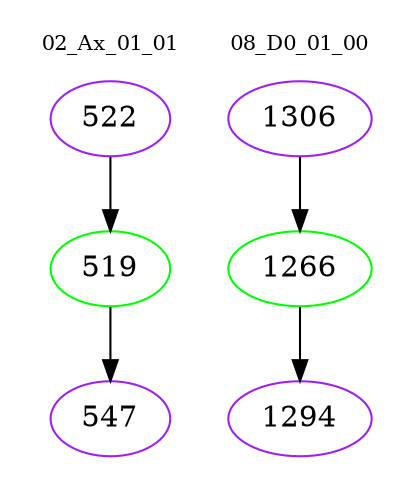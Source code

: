digraph{
subgraph cluster_0 {
color = white
label = "02_Ax_01_01";
fontsize=10;
T0_522 [label="522", color="purple"]
T0_522 -> T0_519 [color="black"]
T0_519 [label="519", color="green"]
T0_519 -> T0_547 [color="black"]
T0_547 [label="547", color="purple"]
}
subgraph cluster_1 {
color = white
label = "08_D0_01_00";
fontsize=10;
T1_1306 [label="1306", color="purple"]
T1_1306 -> T1_1266 [color="black"]
T1_1266 [label="1266", color="green"]
T1_1266 -> T1_1294 [color="black"]
T1_1294 [label="1294", color="purple"]
}
}
